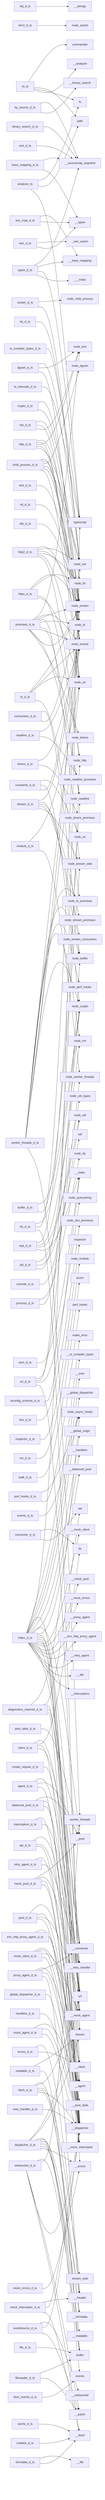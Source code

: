 graph LR
    analyzer_ts-->fs
    analyzer_ts-->path
    analyzer_ts-->typescript
    cli_ts-->commander
    cli_ts-->path
    cli_ts-->fs
    cli_ts-->__analyzer
    vlq_d_ts-->__strings
    any_map_d_ts-->__trace_mapping
    any_map_d_ts-->__types
    binary_search_d_ts-->__sourcemap_segment
    by_source_d_ts-->__sourcemap_segment
    by_source_d_ts-->__binary_search
    sort_d_ts-->__sourcemap_segment
    trace_mapping_d_ts-->__sourcemap_segment
    trace_mapping_d_ts-->__types
    types_d_ts-->__sourcemap_segment
    types_d_ts-->__trace_mapping
    strict_d_ts-->node_assert
    buffer_d_ts-->node_crypto
    buffer_d_ts-->node_stream_web
    child_process_d_ts-->node_fs
    child_process_d_ts-->node_events
    child_process_d_ts-->node_dgram
    child_process_d_ts-->node_net
    child_process_d_ts-->node_stream
    child_process_d_ts-->node_url
    cluster_d_ts-->node_child_process
    cluster_d_ts-->node_net
    console_d_ts-->node_util
    constants_d_ts-->node_os
    constants_d_ts-->node_crypto
    constants_d_ts-->node_fs
    crypto_d_ts-->node_stream
    crypto_d_ts-->node_tls
    dgram_d_ts-->node_net
    dgram_d_ts-->node_dns
    dgram_d_ts-->node_events
    diagnostics_channel_d_ts-->node_async_hooks
    promises_d_ts-->node_dns
    dns_d_ts-->node_dns_promises
    dom_events_d_ts-->events
    events_d_ts-->node_async_hooks
    promises_d_ts-->node_events
    promises_d_ts-->node_stream
    promises_d_ts-->node_stream_web
    promises_d_ts-->node_fs
    promises_d_ts-->node_readline
    fs_d_ts-->node_stream
    fs_d_ts-->node_events
    fs_d_ts-->node_url
    fs_d_ts-->node_fs_promises
    http_d_ts-->node_stream
    http_d_ts-->node_url
    http_d_ts-->node_dns
    http_d_ts-->node_events
    http_d_ts-->node_net
    http2_d_ts-->node_fs
    http2_d_ts-->node_net
    http2_d_ts-->node_stream
    http2_d_ts-->node_tls
    http2_d_ts-->node_url
    http2_d_ts-->node_http
    https_d_ts-->node_stream
    https_d_ts-->node_tls
    https_d_ts-->node_http
    https_d_ts-->node_url
    inspector_d_ts-->inspector
    module_d_ts-->node_url
    module_d_ts-->node_worker_threads
    net_d_ts-->node_stream
    net_d_ts-->node_events
    net_d_ts-->node_dns
    perf_hooks_d_ts-->node_async_hooks
    perf_hooks_d_ts-->perf_hooks
    process_d_ts-->node_tty
    process_d_ts-->node_worker_threads
    promises_d_ts-->node_events
    promises_d_ts-->node_readline
    readline_d_ts-->node_events
    readline_d_ts-->node_readline_promises
    repl_d_ts-->node_readline
    repl_d_ts-->node_vm
    repl_d_ts-->node_util
    consumers_d_ts-->node_buffer
    consumers_d_ts-->node_stream
    promises_d_ts-->node_stream
    stream_d_ts-->node_events
    stream_d_ts-->node_buffer
    stream_d_ts-->node_stream_promises
    stream_d_ts-->node_stream_consumers
    stream_d_ts-->node_stream_web
    test_d_ts-->node_stream
    promises_d_ts-->node_timers
    timers_d_ts-->node_events
    timers_d_ts-->node_timers_promises
    tls_d_ts-->node_crypto
    tls_d_ts-->node_net
    tls_d_ts-->stream
    tty_d_ts-->node_net
    url_d_ts-->node_buffer
    url_d_ts-->node_http
    url_d_ts-->node_querystring
    url_d_ts-->url
    util_d_ts-->node_util_types
    util_d_ts-->util
    util_d_ts-->node_crypto
    v8_d_ts-->node_stream
    vm_d_ts-->node_module
    worker_threads_d_ts-->node_buffer
    worker_threads_d_ts-->node_vm
    worker_threads_d_ts-->node_events
    worker_threads_d_ts-->node_perf_hooks
    worker_threads_d_ts-->node_fs_promises
    worker_threads_d_ts-->node_stream
    worker_threads_d_ts-->node_url
    worker_threads_d_ts-->node_crypto
    worker_threads_d_ts-->worker_threads
    zlib_d_ts-->node_stream
    walk_d_ts-->acorn
    create_require_d_ts-->url
    esm_d_ts-->__index
    index_d_ts-->make_error
    index_d_ts-->typescript
    index_d_ts-->__ts_compiler_types
    index_d_ts-->__esm
    repl_d_ts-->__index
    swc_d_ts-->_swc_wasm
    swc_d_ts-->__types
    types_d_ts-->typescript
    types_d_ts-->___index
    ts_compiler_types_d_ts-->typescript
    ts_internals_d_ts-->typescript
    tsconfig_schema_d_ts-->__index
    agent_d_ts-->url
    agent_d_ts-->__pool
    agent_d_ts-->__dispatcher
    api_d_ts-->url
    api_d_ts-->stream
    api_d_ts-->__dispatcher
    balanced_pool_d_ts-->__pool
    balanced_pool_d_ts-->__dispatcher
    balanced_pool_d_ts-->url
    cache_d_ts-->__fetch
    client_d_ts-->url
    client_d_ts-->tls
    client_d_ts-->__dispatcher
    client_d_ts-->__connector
    connector_d_ts-->tls
    connector_d_ts-->net
    cookies_d_ts-->__fetch
    diagnostics_channel_d_ts-->net
    diagnostics_channel_d_ts-->url
    diagnostics_channel_d_ts-->__connector
    diagnostics_channel_d_ts-->__dispatcher
    dispatcher_d_ts-->url
    dispatcher_d_ts-->stream
    dispatcher_d_ts-->events
    dispatcher_d_ts-->buffer
    dispatcher_d_ts-->__header
    dispatcher_d_ts-->__readable
    dispatcher_d_ts-->__formdata
    dispatcher_d_ts-->__errors
    env_http_proxy_agent_d_ts-->__agent
    env_http_proxy_agent_d_ts-->__dispatcher
    errors_d_ts-->__header
    errors_d_ts-->__client
    eventsource_d_ts-->__websocket
    eventsource_d_ts-->__dispatcher
    eventsource_d_ts-->__patch
    fetch_d_ts-->buffer
    fetch_d_ts-->url
    fetch_d_ts-->stream_web
    fetch_d_ts-->__formdata
    fetch_d_ts-->__dispatcher
    file_d_ts-->buffer
    filereader_d_ts-->buffer
    filereader_d_ts-->__patch
    formdata_d_ts-->__file
    formdata_d_ts-->__fetch
    global_dispatcher_d_ts-->__dispatcher
    handlers_d_ts-->__dispatcher
    index_d_ts-->__dispatcher
    index_d_ts-->__global_dispatcher
    index_d_ts-->__global_origin
    index_d_ts-->__pool
    index_d_ts-->__handlers
    index_d_ts-->__balanced_pool
    index_d_ts-->__client
    index_d_ts-->__connector
    index_d_ts-->__errors
    index_d_ts-->__agent
    index_d_ts-->__mock_client
    index_d_ts-->__mock_pool
    index_d_ts-->__mock_agent
    index_d_ts-->__mock_errors
    index_d_ts-->__proxy_agent
    index_d_ts-->__env_http_proxy_agent
    index_d_ts-->__retry_handler
    index_d_ts-->__retry_agent
    index_d_ts-->__api
    index_d_ts-->__interceptors
    interceptors_d_ts-->__dispatcher
    interceptors_d_ts-->__retry_handler
    mock_agent_d_ts-->__agent
    mock_agent_d_ts-->__dispatcher
    mock_agent_d_ts-->__mock_interceptor
    mock_client_d_ts-->__client
    mock_client_d_ts-->__dispatcher
    mock_client_d_ts-->__mock_agent
    mock_client_d_ts-->__mock_interceptor
    mock_errors_d_ts-->__errors
    mock_interceptor_d_ts-->__header
    mock_interceptor_d_ts-->__dispatcher
    mock_interceptor_d_ts-->__fetch
    mock_pool_d_ts-->__pool
    mock_pool_d_ts-->__mock_agent
    mock_pool_d_ts-->__mock_interceptor
    mock_pool_d_ts-->__dispatcher
    pool_stats_d_ts-->__pool
    pool_d_ts-->__client
    pool_d_ts-->__pool_stats
    pool_d_ts-->url
    pool_d_ts-->__dispatcher
    proxy_agent_d_ts-->__agent
    proxy_agent_d_ts-->__connector
    proxy_agent_d_ts-->__dispatcher
    proxy_agent_d_ts-->__header
    readable_d_ts-->stream
    readable_d_ts-->buffer
    retry_agent_d_ts-->__dispatcher
    retry_agent_d_ts-->__retry_handler
    retry_handler_d_ts-->__dispatcher
    websocket_d_ts-->buffer
    websocket_d_ts-->worker_threads
    websocket_d_ts-->__patch
    websocket_d_ts-->__dispatcher
    websocket_d_ts-->__fetch